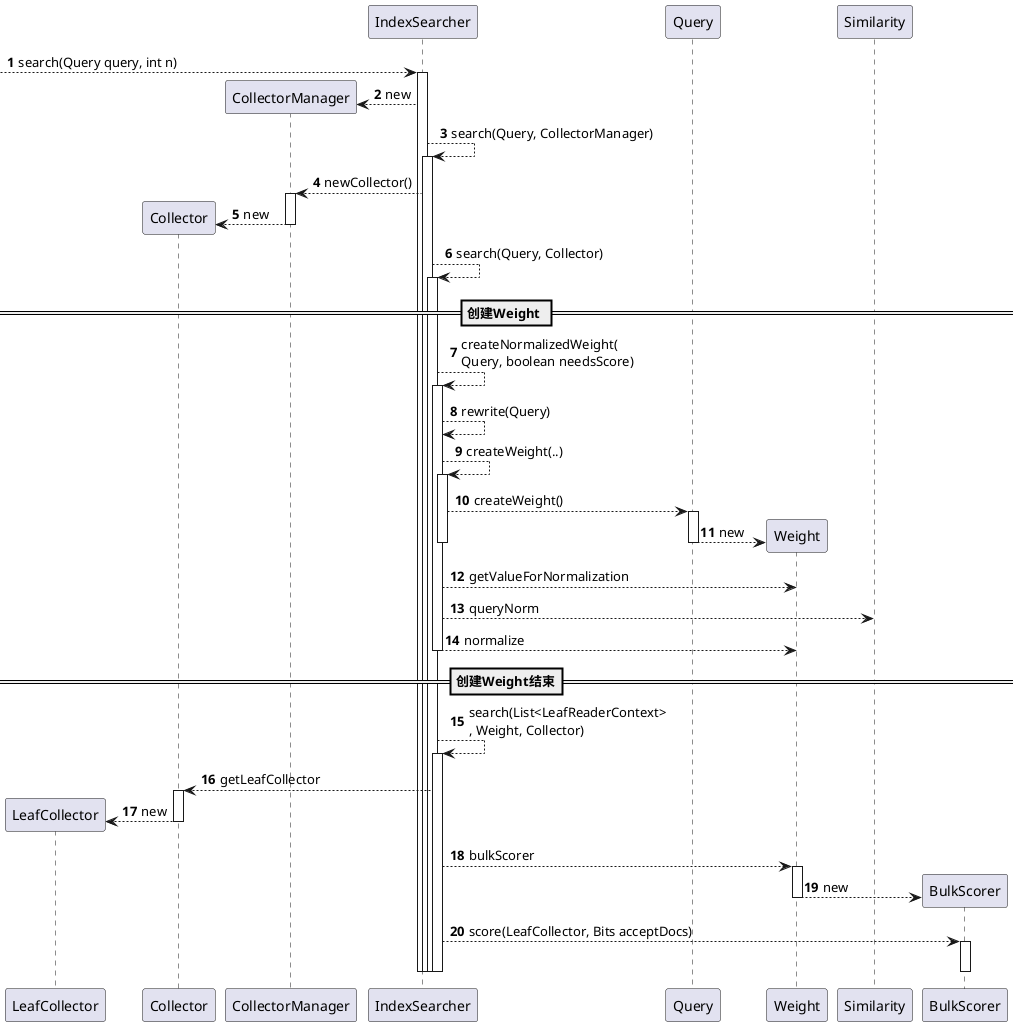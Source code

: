 @startuml
participant LeafCollector
participant Collector
participant CollectorManager
participant IndexSearcher
participant Query
participant Weight
participant Similarity
participant BulkScorer

autonumber
--> IndexSearcher : search(Query query, int n)
activate IndexSearcher
    create CollectorManager
    IndexSearcher --> CollectorManager : new
    IndexSearcher --> IndexSearcher : search(Query, CollectorManager)
    activate IndexSearcher
        IndexSearcher --> CollectorManager :newCollector()
        activate CollectorManager
            create Collector
            CollectorManager --> Collector : new
        deactivate CollectorManager
        IndexSearcher --> IndexSearcher : search(Query, Collector)
        activate IndexSearcher
            == 创建Weight ==
            IndexSearcher --> IndexSearcher : createNormalizedWeight(\nQuery, boolean needsScore)
            activate IndexSearcher
                IndexSearcher --> IndexSearcher : rewrite(Query)
                IndexSearcher --> IndexSearcher : createWeight(..)
                activate IndexSearcher
                    IndexSearcher --> Query : createWeight()
                    activate Query
                        create Weight
                        Query --> Weight : new
                    deactivate Query
                deactivate IndexSearcher
                IndexSearcher --> Weight : getValueForNormalization
                IndexSearcher --> Similarity : queryNorm
                IndexSearcher --> Weight : normalize
            deactivate IndexSearcher
            == 创建Weight结束==
            IndexSearcher --> IndexSearcher : search(List<LeafReaderContext>\n, Weight, Collector)
            activate IndexSearcher
                IndexSearcher --> Collector : getLeafCollector
                activate Collector
                    create LeafCollector
                    Collector --> LeafCollector : new
                deactivate Collector
                IndexSearcher --> Weight : bulkScorer
                activate Weight
                    create BulkScorer
                    Weight --> BulkScorer : new
                deactivate Weight
                IndexSearcher --> BulkScorer : score(LeafCollector, Bits acceptDocs)
                activate BulkScorer
                deactivate BulkScorer
            deactivate IndexSearcher
        deactivate IndexSearcher
    deactivate IndexSearcher
deactivate IndexSearcher

@enduml